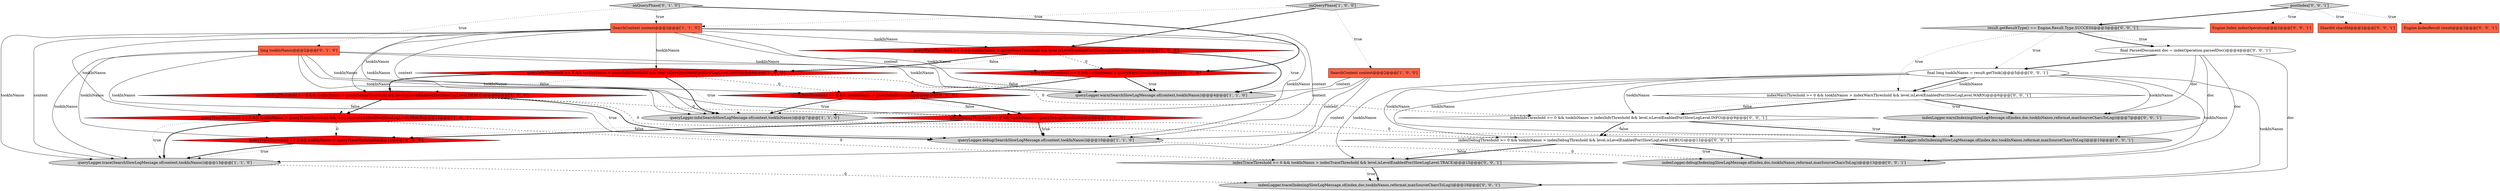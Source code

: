 digraph {
22 [style = filled, label = "indexLogger.trace(IndexingSlowLogMessage.of(index,doc,tookInNanos,reformat,maxSourceCharsToLog))@@@16@@@['0', '0', '1']", fillcolor = lightgray, shape = ellipse image = "AAA0AAABBB3BBB"];
18 [style = filled, label = "Engine.IndexResult result@@@2@@@['0', '0', '1']", fillcolor = tomato, shape = box image = "AAA0AAABBB3BBB"];
9 [style = filled, label = "SearchContext context@@@2@@@['1', '0', '0']", fillcolor = tomato, shape = box image = "AAA0AAABBB1BBB"];
8 [style = filled, label = "queryLogger.info(SearchSlowLogMessage.of(context,tookInNanos))@@@7@@@['1', '1', '0']", fillcolor = lightgray, shape = ellipse image = "AAA0AAABBB1BBB"];
17 [style = filled, label = "Engine.Index indexOperation@@@2@@@['0', '0', '1']", fillcolor = tomato, shape = box image = "AAA0AAABBB3BBB"];
25 [style = filled, label = "indexInfoThreshold >= 0 && tookInNanos > indexInfoThreshold && level.isLevelEnabledFor(SlowLogLevel.INFO)@@@9@@@['0', '0', '1']", fillcolor = white, shape = diamond image = "AAA0AAABBB3BBB"];
1 [style = filled, label = "onQueryPhase['1', '0', '0']", fillcolor = lightgray, shape = diamond image = "AAA0AAABBB1BBB"];
13 [style = filled, label = "queryTraceThreshold >= 0 && tookInNanos > queryTraceThreshold@@@12@@@['0', '1', '0']", fillcolor = red, shape = diamond image = "AAA1AAABBB2BBB"];
29 [style = filled, label = "indexLogger.info(IndexingSlowLogMessage.of(index,doc,tookInNanos,reformat,maxSourceCharsToLog))@@@10@@@['0', '0', '1']", fillcolor = lightgray, shape = ellipse image = "AAA0AAABBB3BBB"];
28 [style = filled, label = "result.getResultType() == Engine.Result.Type.SUCCESS@@@3@@@['0', '0', '1']", fillcolor = lightgray, shape = diamond image = "AAA0AAABBB3BBB"];
4 [style = filled, label = "queryTraceThreshold >= 0 && tookInNanos > queryTraceThreshold && level.isLevelEnabledFor(SlowLogLevel.TRACE)@@@12@@@['1', '0', '0']", fillcolor = red, shape = diamond image = "AAA1AAABBB1BBB"];
31 [style = filled, label = "indexLogger.warn(IndexingSlowLogMessage.of(index,doc,tookInNanos,reformat,maxSourceCharsToLog))@@@7@@@['0', '0', '1']", fillcolor = lightgray, shape = ellipse image = "AAA0AAABBB3BBB"];
7 [style = filled, label = "queryInfoThreshold >= 0 && tookInNanos > queryInfoThreshold && level.isLevelEnabledFor(SlowLogLevel.INFO)@@@6@@@['1', '0', '0']", fillcolor = red, shape = diamond image = "AAA1AAABBB1BBB"];
26 [style = filled, label = "indexDebugThreshold >= 0 && tookInNanos > indexDebugThreshold && level.isLevelEnabledFor(SlowLogLevel.DEBUG)@@@12@@@['0', '0', '1']", fillcolor = white, shape = diamond image = "AAA0AAABBB3BBB"];
24 [style = filled, label = "indexTraceThreshold >= 0 && tookInNanos > indexTraceThreshold && level.isLevelEnabledFor(SlowLogLevel.TRACE)@@@15@@@['0', '0', '1']", fillcolor = lightgray, shape = diamond image = "AAA0AAABBB3BBB"];
6 [style = filled, label = "queryLogger.warn(SearchSlowLogMessage.of(context,tookInNanos))@@@4@@@['1', '1', '0']", fillcolor = lightgray, shape = ellipse image = "AAA0AAABBB1BBB"];
30 [style = filled, label = "ShardId shardId@@@2@@@['0', '0', '1']", fillcolor = tomato, shape = box image = "AAA0AAABBB3BBB"];
5 [style = filled, label = "queryWarnThreshold >= 0 && tookInNanos > queryWarnThreshold && level.isLevelEnabledFor(SlowLogLevel.WARN)@@@3@@@['1', '0', '0']", fillcolor = red, shape = diamond image = "AAA1AAABBB1BBB"];
21 [style = filled, label = "indexLogger.debug(IndexingSlowLogMessage.of(index,doc,tookInNanos,reformat,maxSourceCharsToLog))@@@13@@@['0', '0', '1']", fillcolor = lightgray, shape = ellipse image = "AAA0AAABBB3BBB"];
0 [style = filled, label = "queryLogger.trace(SearchSlowLogMessage.of(context,tookInNanos))@@@13@@@['1', '1', '0']", fillcolor = lightgray, shape = ellipse image = "AAA0AAABBB1BBB"];
3 [style = filled, label = "queryLogger.debug(SearchSlowLogMessage.of(context,tookInNanos))@@@10@@@['1', '1', '0']", fillcolor = lightgray, shape = ellipse image = "AAA0AAABBB1BBB"];
12 [style = filled, label = "onQueryPhase['0', '1', '0']", fillcolor = lightgray, shape = diamond image = "AAA0AAABBB2BBB"];
27 [style = filled, label = "postIndex['0', '0', '1']", fillcolor = lightgray, shape = diamond image = "AAA0AAABBB3BBB"];
20 [style = filled, label = "final long tookInNanos = result.getTook()@@@5@@@['0', '0', '1']", fillcolor = white, shape = ellipse image = "AAA0AAABBB3BBB"];
15 [style = filled, label = "queryDebugThreshold >= 0 && tookInNanos > queryDebugThreshold@@@9@@@['0', '1', '0']", fillcolor = red, shape = diamond image = "AAA1AAABBB2BBB"];
23 [style = filled, label = "indexWarnThreshold >= 0 && tookInNanos > indexWarnThreshold && level.isLevelEnabledFor(SlowLogLevel.WARN)@@@6@@@['0', '0', '1']", fillcolor = white, shape = diamond image = "AAA0AAABBB3BBB"];
16 [style = filled, label = "queryWarnThreshold >= 0 && tookInNanos > queryWarnThreshold@@@3@@@['0', '1', '0']", fillcolor = red, shape = diamond image = "AAA1AAABBB2BBB"];
11 [style = filled, label = "queryInfoThreshold >= 0 && tookInNanos > queryInfoThreshold@@@6@@@['0', '1', '0']", fillcolor = red, shape = diamond image = "AAA1AAABBB2BBB"];
19 [style = filled, label = "final ParsedDocument doc = indexOperation.parsedDoc()@@@4@@@['0', '0', '1']", fillcolor = white, shape = ellipse image = "AAA0AAABBB3BBB"];
10 [style = filled, label = "SearchContext context@@@2@@@['1', '1', '0']", fillcolor = tomato, shape = box image = "AAA0AAABBB1BBB"];
2 [style = filled, label = "queryDebugThreshold >= 0 && tookInNanos > queryDebugThreshold && level.isLevelEnabledFor(SlowLogLevel.DEBUG)@@@9@@@['1', '0', '0']", fillcolor = red, shape = diamond image = "AAA1AAABBB1BBB"];
14 [style = filled, label = "long tookInNanos@@@2@@@['0', '1', '0']", fillcolor = tomato, shape = box image = "AAA0AAABBB2BBB"];
10->2 [style = solid, label="tookInNanos"];
1->5 [style = bold, label=""];
11->15 [style = dotted, label="false"];
27->28 [style = bold, label=""];
19->22 [style = solid, label="doc"];
7->11 [style = dashed, label="0"];
28->19 [style = dotted, label="true"];
25->29 [style = bold, label=""];
10->6 [style = solid, label="context"];
25->29 [style = dotted, label="true"];
7->8 [style = bold, label=""];
7->25 [style = dashed, label="0"];
11->8 [style = dotted, label="true"];
2->26 [style = dashed, label="0"];
27->18 [style = dotted, label="true"];
20->23 [style = solid, label="tookInNanos"];
2->3 [style = dotted, label="true"];
10->5 [style = solid, label="tookInNanos"];
14->16 [style = solid, label="tookInNanos"];
14->8 [style = solid, label="tookInNanos"];
20->29 [style = solid, label="tookInNanos"];
20->21 [style = solid, label="tookInNanos"];
23->25 [style = bold, label=""];
15->13 [style = bold, label=""];
10->7 [style = solid, label="tookInNanos"];
20->31 [style = solid, label="tookInNanos"];
20->24 [style = solid, label="tookInNanos"];
3->21 [style = dashed, label="0"];
9->0 [style = solid, label="context"];
16->6 [style = bold, label=""];
19->20 [style = bold, label=""];
5->7 [style = dotted, label="false"];
4->0 [style = dotted, label="true"];
10->6 [style = solid, label="tookInNanos"];
5->6 [style = dotted, label="true"];
26->24 [style = bold, label=""];
2->4 [style = bold, label=""];
10->8 [style = solid, label="tookInNanos"];
10->0 [style = solid, label="context"];
4->0 [style = bold, label=""];
2->15 [style = dashed, label="0"];
15->3 [style = dotted, label="true"];
14->13 [style = solid, label="tookInNanos"];
23->25 [style = dotted, label="false"];
5->6 [style = bold, label=""];
12->10 [style = dotted, label="true"];
20->23 [style = bold, label=""];
13->0 [style = dotted, label="true"];
25->26 [style = dotted, label="false"];
14->6 [style = solid, label="tookInNanos"];
20->26 [style = solid, label="tookInNanos"];
9->8 [style = solid, label="context"];
24->22 [style = dotted, label="true"];
7->2 [style = bold, label=""];
25->26 [style = bold, label=""];
28->19 [style = bold, label=""];
14->0 [style = solid, label="tookInNanos"];
28->23 [style = dotted, label="true"];
5->7 [style = bold, label=""];
11->8 [style = bold, label=""];
19->29 [style = solid, label="doc"];
4->24 [style = dashed, label="0"];
7->8 [style = dotted, label="true"];
13->0 [style = bold, label=""];
23->31 [style = bold, label=""];
1->10 [style = dotted, label="true"];
19->31 [style = solid, label="doc"];
28->20 [style = dotted, label="true"];
2->3 [style = bold, label=""];
14->11 [style = solid, label="tookInNanos"];
15->3 [style = bold, label=""];
26->21 [style = bold, label=""];
5->16 [style = dashed, label="0"];
19->21 [style = solid, label="doc"];
10->3 [style = solid, label="tookInNanos"];
10->4 [style = solid, label="tookInNanos"];
1->9 [style = dotted, label="true"];
16->11 [style = dotted, label="false"];
2->4 [style = dotted, label="false"];
27->17 [style = dotted, label="true"];
8->29 [style = dashed, label="0"];
10->8 [style = solid, label="context"];
10->3 [style = solid, label="context"];
10->0 [style = solid, label="tookInNanos"];
16->11 [style = bold, label=""];
20->25 [style = solid, label="tookInNanos"];
14->3 [style = solid, label="tookInNanos"];
26->24 [style = dotted, label="false"];
12->16 [style = bold, label=""];
14->15 [style = solid, label="tookInNanos"];
24->22 [style = bold, label=""];
0->22 [style = dashed, label="0"];
11->15 [style = bold, label=""];
9->6 [style = solid, label="context"];
12->14 [style = dotted, label="true"];
27->30 [style = dotted, label="true"];
26->21 [style = dotted, label="true"];
7->2 [style = dotted, label="false"];
20->22 [style = solid, label="tookInNanos"];
15->13 [style = dotted, label="false"];
9->3 [style = solid, label="context"];
4->13 [style = dashed, label="0"];
23->31 [style = dotted, label="true"];
16->6 [style = dotted, label="true"];
}
